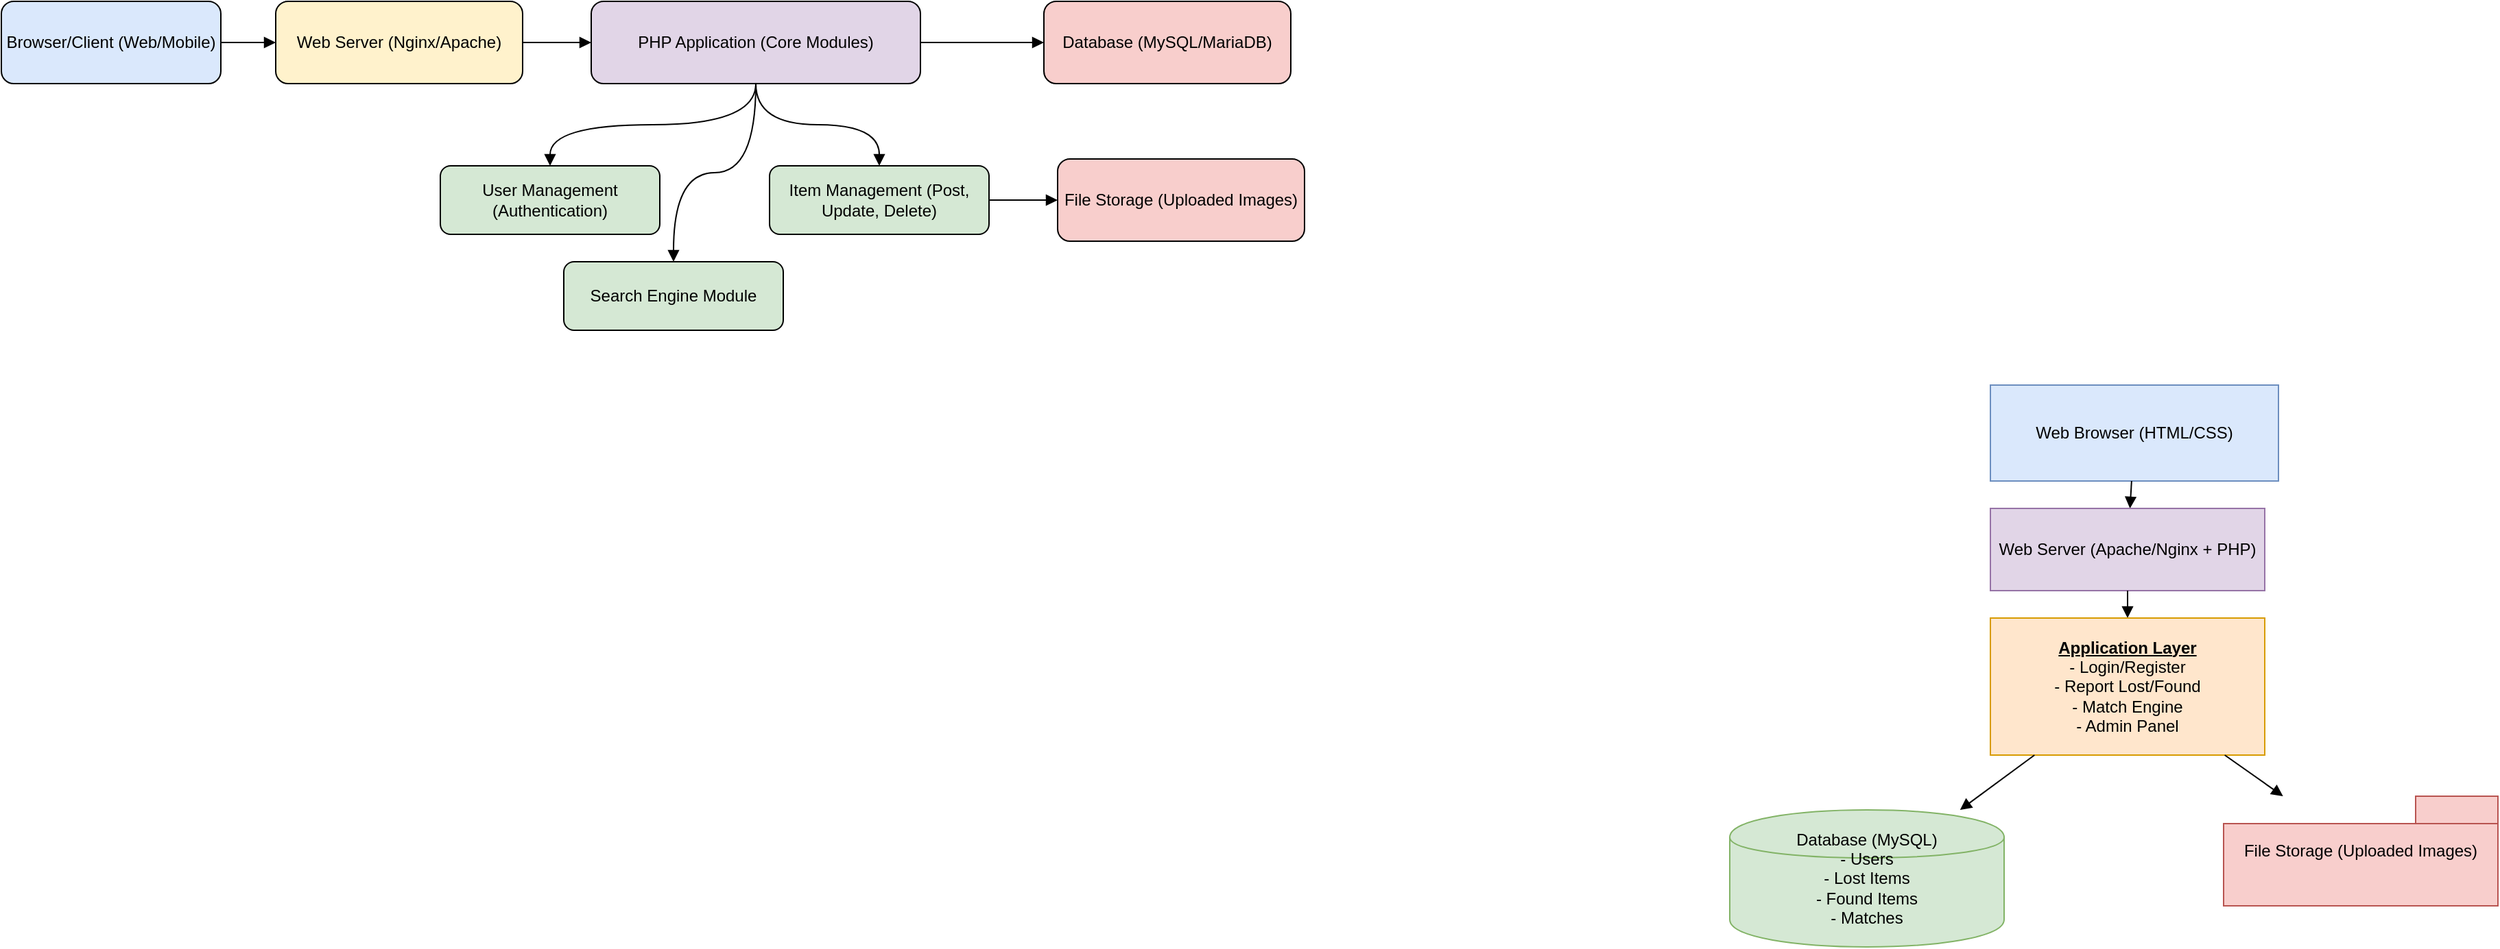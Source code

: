 <mxfile version="26.2.13">
  <diagram name="Lost &amp; Found System Architecture" id="8B-qWynwFXAM56m6BUIM">
    <mxGraphModel dx="3265" dy="1118" grid="1" gridSize="10" guides="1" tooltips="1" connect="1" arrows="1" fold="1" page="1" pageScale="1" pageWidth="1080" pageHeight="1080" math="0" shadow="0">
      <root>
        <mxCell id="0" />
        <mxCell id="1" parent="0" />
        <mxCell id="d06QQW2QKPZp5pKREGD9-1" value="Browser/Client (Web/Mobile)" style="rounded=1;whiteSpace=wrap;html=1;fillColor=#dae8fc;" vertex="1" parent="1">
          <mxGeometry x="-970" y="70" width="160" height="60" as="geometry" />
        </mxCell>
        <mxCell id="d06QQW2QKPZp5pKREGD9-2" value="Web Server (Nginx/Apache)" style="rounded=1;whiteSpace=wrap;html=1;fillColor=#fff2cc;" vertex="1" parent="1">
          <mxGeometry x="-770" y="70" width="180" height="60" as="geometry" />
        </mxCell>
        <mxCell id="d06QQW2QKPZp5pKREGD9-3" value="PHP Application (Core Modules)" style="rounded=1;whiteSpace=wrap;html=1;fillColor=#e1d5e7;" vertex="1" parent="1">
          <mxGeometry x="-540" y="70" width="240" height="60" as="geometry" />
        </mxCell>
        <mxCell id="d06QQW2QKPZp5pKREGD9-4" value="User Management (Authentication)" style="rounded=1;whiteSpace=wrap;html=1;fillColor=#d5e8d4;" vertex="1" parent="1">
          <mxGeometry x="-650" y="190" width="160" height="50" as="geometry" />
        </mxCell>
        <mxCell id="d06QQW2QKPZp5pKREGD9-5" value="Item Management (Post, Update, Delete)" style="rounded=1;whiteSpace=wrap;html=1;fillColor=#d5e8d4;" vertex="1" parent="1">
          <mxGeometry x="-410" y="190" width="160" height="50" as="geometry" />
        </mxCell>
        <mxCell id="d06QQW2QKPZp5pKREGD9-6" value="Search Engine Module" style="rounded=1;whiteSpace=wrap;html=1;fillColor=#d5e8d4;" vertex="1" parent="1">
          <mxGeometry x="-560" y="260" width="160" height="50" as="geometry" />
        </mxCell>
        <mxCell id="d06QQW2QKPZp5pKREGD9-9" value="Database (MySQL/MariaDB)" style="rounded=1;whiteSpace=wrap;html=1;fillColor=#f8cecc;" vertex="1" parent="1">
          <mxGeometry x="-210" y="70" width="180" height="60" as="geometry" />
        </mxCell>
        <mxCell id="d06QQW2QKPZp5pKREGD9-10" value="File Storage (Uploaded Images)" style="rounded=1;whiteSpace=wrap;html=1;fillColor=#f8cecc;" vertex="1" parent="1">
          <mxGeometry x="-200" y="185" width="180" height="60" as="geometry" />
        </mxCell>
        <mxCell id="d06QQW2QKPZp5pKREGD9-12" style="edgeStyle=orthogonalEdgeStyle;rounded=0;orthogonalLoop=1;jettySize=auto;html=1;endArrow=block;" edge="1" parent="1" source="d06QQW2QKPZp5pKREGD9-1" target="d06QQW2QKPZp5pKREGD9-2">
          <mxGeometry relative="1" as="geometry" />
        </mxCell>
        <mxCell id="d06QQW2QKPZp5pKREGD9-13" style="edgeStyle=orthogonalEdgeStyle;rounded=0;orthogonalLoop=1;jettySize=auto;html=1;endArrow=block;" edge="1" parent="1" source="d06QQW2QKPZp5pKREGD9-2" target="d06QQW2QKPZp5pKREGD9-3">
          <mxGeometry relative="1" as="geometry" />
        </mxCell>
        <mxCell id="d06QQW2QKPZp5pKREGD9-14" style="edgeStyle=orthogonalEdgeStyle;rounded=0;orthogonalLoop=1;jettySize=auto;html=1;endArrow=block;" edge="1" parent="1" source="d06QQW2QKPZp5pKREGD9-3" target="d06QQW2QKPZp5pKREGD9-9">
          <mxGeometry relative="1" as="geometry" />
        </mxCell>
        <mxCell id="d06QQW2QKPZp5pKREGD9-15" style="edgeStyle=orthogonalEdgeStyle;rounded=0;orthogonalLoop=1;jettySize=auto;html=1;endArrow=block;curved=1;" edge="1" parent="1" source="d06QQW2QKPZp5pKREGD9-3" target="d06QQW2QKPZp5pKREGD9-4">
          <mxGeometry relative="1" as="geometry" />
        </mxCell>
        <mxCell id="d06QQW2QKPZp5pKREGD9-16" style="edgeStyle=orthogonalEdgeStyle;rounded=0;orthogonalLoop=1;jettySize=auto;html=1;endArrow=block;curved=1;" edge="1" parent="1" source="d06QQW2QKPZp5pKREGD9-3" target="d06QQW2QKPZp5pKREGD9-5">
          <mxGeometry relative="1" as="geometry" />
        </mxCell>
        <mxCell id="d06QQW2QKPZp5pKREGD9-17" style="edgeStyle=orthogonalEdgeStyle;rounded=0;orthogonalLoop=1;jettySize=auto;html=1;endArrow=block;curved=1;" edge="1" parent="1" source="d06QQW2QKPZp5pKREGD9-3" target="d06QQW2QKPZp5pKREGD9-6">
          <mxGeometry relative="1" as="geometry" />
        </mxCell>
        <mxCell id="d06QQW2QKPZp5pKREGD9-21" style="edgeStyle=orthogonalEdgeStyle;rounded=0;orthogonalLoop=1;jettySize=auto;html=1;endArrow=block;" edge="1" parent="1" source="d06QQW2QKPZp5pKREGD9-5" target="d06QQW2QKPZp5pKREGD9-10">
          <mxGeometry relative="1" as="geometry" />
        </mxCell>
        <mxCell id="d06QQW2QKPZp5pKREGD9-22" value="Web Browser (HTML/CSS)" style="shape=rectangle;whiteSpace=wrap;html=1;fillColor=#dae8fc;strokeColor=#6c8ebf;" vertex="1" parent="1">
          <mxGeometry x="480" y="350" width="210" height="70" as="geometry" />
        </mxCell>
        <mxCell id="d06QQW2QKPZp5pKREGD9-23" style="endArrow=block;html=1;" edge="1" parent="1" source="d06QQW2QKPZp5pKREGD9-22" target="d06QQW2QKPZp5pKREGD9-24">
          <mxGeometry relative="1" as="geometry" />
        </mxCell>
        <mxCell id="d06QQW2QKPZp5pKREGD9-24" value="Web Server (Apache/Nginx + PHP)" style="shape=rectangle;whiteSpace=wrap;html=1;fillColor=#e1d5e7;strokeColor=#9673a6;" vertex="1" parent="1">
          <mxGeometry x="480" y="440" width="200" height="60" as="geometry" />
        </mxCell>
        <mxCell id="d06QQW2QKPZp5pKREGD9-25" style="endArrow=block;html=1;" edge="1" parent="1" source="d06QQW2QKPZp5pKREGD9-24" target="d06QQW2QKPZp5pKREGD9-26">
          <mxGeometry relative="1" as="geometry" />
        </mxCell>
        <mxCell id="d06QQW2QKPZp5pKREGD9-26" value="&lt;b&gt;&lt;u&gt;Application Layer&lt;/u&gt;&lt;/b&gt;&lt;br&gt;- Login/Register&lt;br&gt;- Report Lost/Found&lt;br&gt;- Match Engine&lt;br&gt;- Admin Panel" style="shape=rectangle;whiteSpace=wrap;html=1;fillColor=#ffe6cc;strokeColor=#d79b00;" vertex="1" parent="1">
          <mxGeometry x="480" y="520" width="200" height="100" as="geometry" />
        </mxCell>
        <mxCell id="d06QQW2QKPZp5pKREGD9-27" style="endArrow=block;html=1;" edge="1" parent="1" source="d06QQW2QKPZp5pKREGD9-26" target="d06QQW2QKPZp5pKREGD9-28">
          <mxGeometry relative="1" as="geometry" />
        </mxCell>
        <mxCell id="d06QQW2QKPZp5pKREGD9-28" value="Database (MySQL)&#xa;- Users&#xa;- Lost Items&#xa;- Found Items&#xa;- Matches" style="shape=cylinder;whiteSpace=wrap;html=1;fillColor=#d5e8d4;strokeColor=#82b366;" vertex="1" parent="1">
          <mxGeometry x="290" y="660" width="200" height="100" as="geometry" />
        </mxCell>
        <mxCell id="d06QQW2QKPZp5pKREGD9-29" style="endArrow=block;html=1;" edge="1" parent="1" source="d06QQW2QKPZp5pKREGD9-26" target="d06QQW2QKPZp5pKREGD9-30">
          <mxGeometry relative="1" as="geometry" />
        </mxCell>
        <mxCell id="d06QQW2QKPZp5pKREGD9-30" value="File Storage (Uploaded Images)" style="shape=folder;whiteSpace=wrap;html=1;fillColor=#f8cecc;strokeColor=#b85450;" vertex="1" parent="1">
          <mxGeometry x="650" y="650" width="200" height="80" as="geometry" />
        </mxCell>
      </root>
    </mxGraphModel>
  </diagram>
</mxfile>
